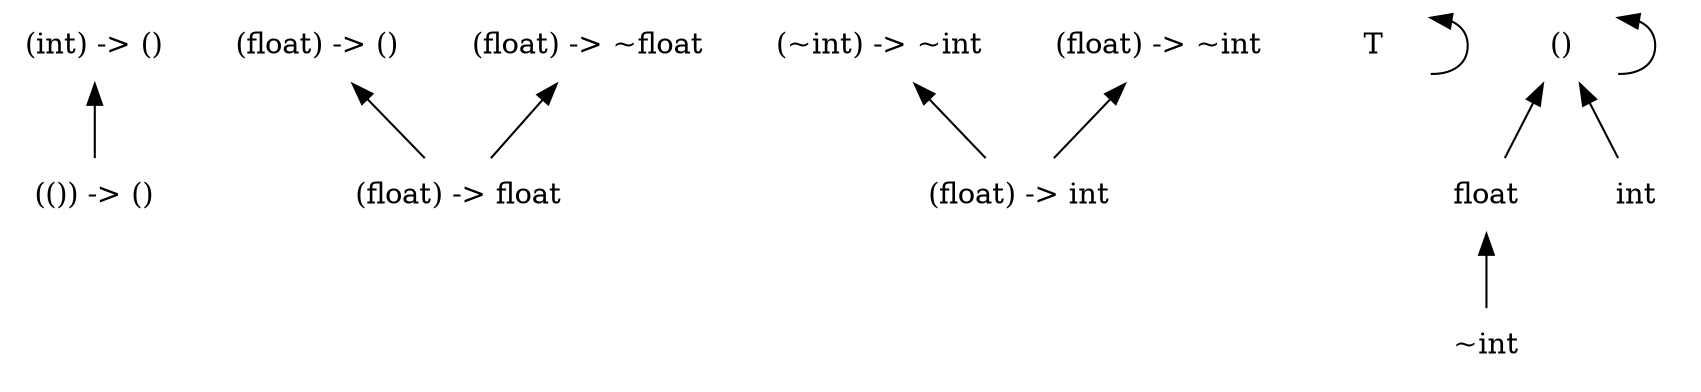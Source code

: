 digraph order {
  graph [
    size = "30,10"
    ];
  node [
    shape = none
    ];
  edge [
    dir = back
    ];
  "(()) -> ()"
  "(float) -> ()"
  "(int) -> ()"
  "(~int) -> ~int"
  "(float) -> ~int"
  "(float) -> ~float"
  "T"
  "()"
  "float"
  "int"
  "~int"
  "(float) -> int"
  "(float) -> float"
  "(float) -> ~int" -> "(float) -> int"
  "(float) -> ~float" -> "(float) -> float"
  "(float) -> ()" -> "(float) -> float"
  "T" -> "T"
  "float" -> "~int"
  "()" -> "()"
  "()" -> "float"
  "()" -> "int"
  "(int) -> ()" -> "(()) -> ()"
  "(~int) -> ~int" -> "(float) -> int"
}
